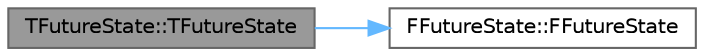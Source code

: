 digraph "TFutureState::TFutureState"
{
 // INTERACTIVE_SVG=YES
 // LATEX_PDF_SIZE
  bgcolor="transparent";
  edge [fontname=Helvetica,fontsize=10,labelfontname=Helvetica,labelfontsize=10];
  node [fontname=Helvetica,fontsize=10,shape=box,height=0.2,width=0.4];
  rankdir="LR";
  Node1 [id="Node000001",label="TFutureState::TFutureState",height=0.2,width=0.4,color="gray40", fillcolor="grey60", style="filled", fontcolor="black",tooltip="Default constructor."];
  Node1 -> Node2 [id="edge1_Node000001_Node000002",color="steelblue1",style="solid",tooltip=" "];
  Node2 [id="Node000002",label="FFutureState::FFutureState",height=0.2,width=0.4,color="grey40", fillcolor="white", style="filled",URL="$dd/d9e/classFFutureState.html#a3a2ca7501483ccf100a904d124482c6b",tooltip="Default constructor."];
}
